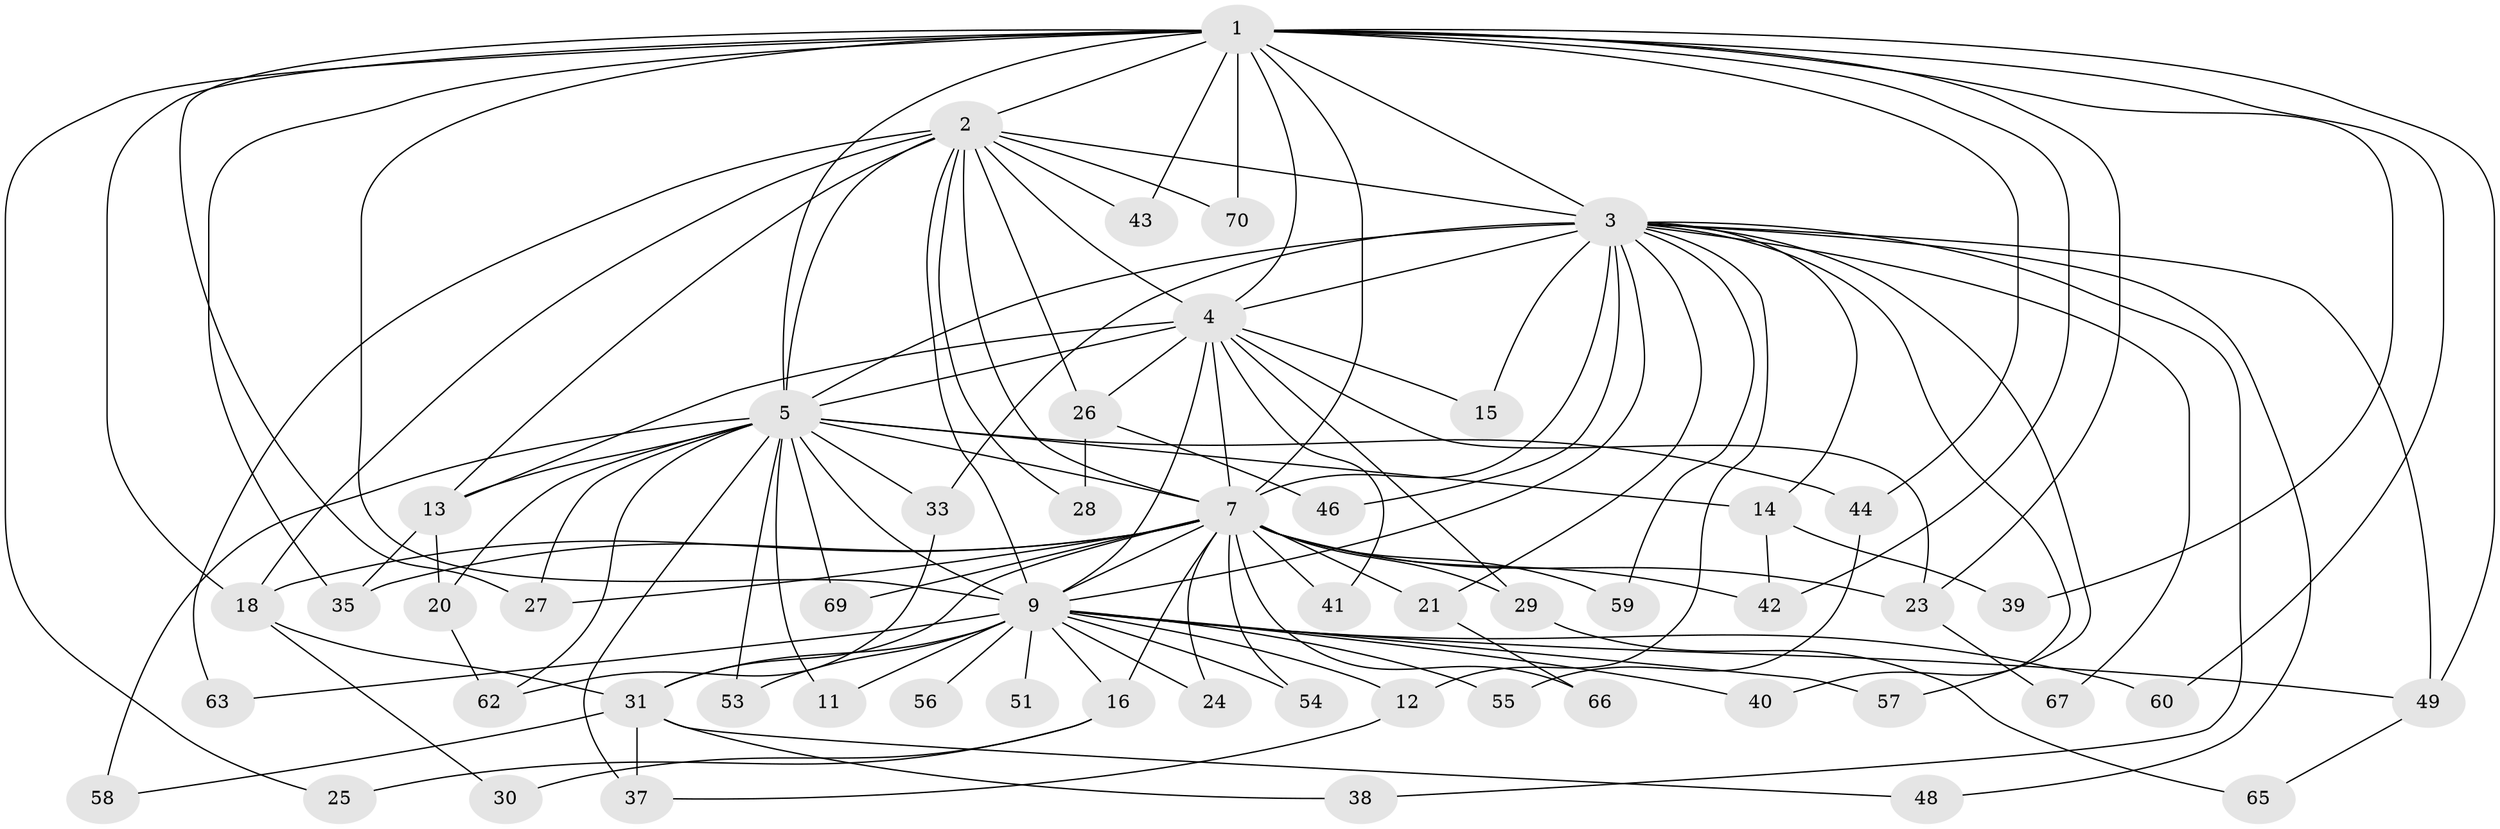 // Generated by graph-tools (version 1.1) at 2025/51/02/27/25 19:51:46]
// undirected, 54 vertices, 123 edges
graph export_dot {
graph [start="1"]
  node [color=gray90,style=filled];
  1 [super="+6"];
  2 [super="+36"];
  3 [super="+32"];
  4 [super="+45"];
  5 [super="+10"];
  7 [super="+8"];
  9 [super="+47"];
  11;
  12;
  13 [super="+22"];
  14;
  15;
  16 [super="+17"];
  18 [super="+19"];
  20 [super="+72"];
  21;
  23 [super="+52"];
  24 [super="+64"];
  25;
  26;
  27 [super="+68"];
  28;
  29;
  30;
  31 [super="+34"];
  33;
  35 [super="+73"];
  37 [super="+50"];
  38;
  39;
  40;
  41;
  42 [super="+61"];
  43;
  44;
  46;
  48;
  49 [super="+71"];
  51;
  53;
  54;
  55;
  56;
  57;
  58;
  59;
  60;
  62;
  63;
  65;
  66;
  67;
  69;
  70;
  1 -- 2 [weight=3];
  1 -- 3 [weight=2];
  1 -- 4 [weight=2];
  1 -- 5 [weight=4];
  1 -- 7 [weight=4];
  1 -- 9 [weight=2];
  1 -- 39;
  1 -- 60;
  1 -- 70;
  1 -- 23;
  1 -- 25;
  1 -- 27;
  1 -- 35;
  1 -- 42;
  1 -- 43;
  1 -- 44;
  1 -- 49;
  1 -- 18;
  2 -- 3;
  2 -- 4;
  2 -- 5 [weight=2];
  2 -- 7 [weight=2];
  2 -- 9;
  2 -- 13;
  2 -- 18;
  2 -- 26;
  2 -- 28;
  2 -- 70;
  2 -- 43;
  2 -- 63;
  3 -- 4;
  3 -- 5 [weight=3];
  3 -- 7 [weight=2];
  3 -- 9;
  3 -- 12;
  3 -- 14;
  3 -- 15;
  3 -- 21;
  3 -- 33;
  3 -- 38;
  3 -- 40;
  3 -- 46;
  3 -- 48;
  3 -- 49;
  3 -- 57;
  3 -- 59;
  3 -- 67;
  4 -- 5 [weight=2];
  4 -- 7 [weight=2];
  4 -- 9 [weight=2];
  4 -- 13;
  4 -- 15;
  4 -- 23;
  4 -- 26;
  4 -- 29;
  4 -- 41;
  5 -- 7 [weight=4];
  5 -- 9 [weight=2];
  5 -- 14;
  5 -- 62;
  5 -- 69;
  5 -- 11;
  5 -- 20;
  5 -- 33;
  5 -- 44;
  5 -- 53;
  5 -- 58;
  5 -- 13;
  5 -- 37;
  5 -- 27;
  7 -- 9 [weight=3];
  7 -- 24 [weight=2];
  7 -- 29;
  7 -- 31;
  7 -- 35;
  7 -- 59;
  7 -- 66;
  7 -- 69;
  7 -- 16;
  7 -- 18;
  7 -- 21;
  7 -- 27;
  7 -- 41;
  7 -- 42;
  7 -- 54;
  7 -- 23;
  9 -- 11;
  9 -- 12;
  9 -- 24;
  9 -- 31;
  9 -- 40;
  9 -- 51 [weight=2];
  9 -- 53;
  9 -- 54;
  9 -- 55;
  9 -- 56 [weight=2];
  9 -- 57;
  9 -- 60;
  9 -- 63;
  9 -- 16;
  9 -- 49;
  12 -- 37;
  13 -- 20;
  13 -- 35;
  14 -- 39;
  14 -- 42;
  16 -- 30;
  16 -- 25;
  18 -- 30;
  18 -- 31;
  20 -- 62;
  21 -- 66;
  23 -- 67;
  26 -- 28;
  26 -- 46;
  29 -- 65;
  31 -- 37;
  31 -- 38;
  31 -- 48;
  31 -- 58;
  33 -- 62;
  44 -- 55;
  49 -- 65;
}
